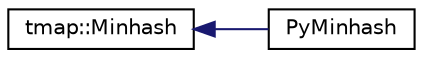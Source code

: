 digraph "Graphical Class Hierarchy"
{
  edge [fontname="Helvetica",fontsize="10",labelfontname="Helvetica",labelfontsize="10"];
  node [fontname="Helvetica",fontsize="10",shape=record];
  rankdir="LR";
  Node0 [label="tmap::Minhash",height=0.2,width=0.4,color="black", fillcolor="white", style="filled",URL="$classtmap_1_1Minhash.html",tooltip="An implementation of MinHash and weighted MinHash using SHA1. "];
  Node0 -> Node1 [dir="back",color="midnightblue",fontsize="10",style="solid",fontname="Helvetica"];
  Node1 [label="PyMinhash",height=0.2,width=0.4,color="black", fillcolor="white", style="filled",URL="$classPyMinhash.html"];
}
